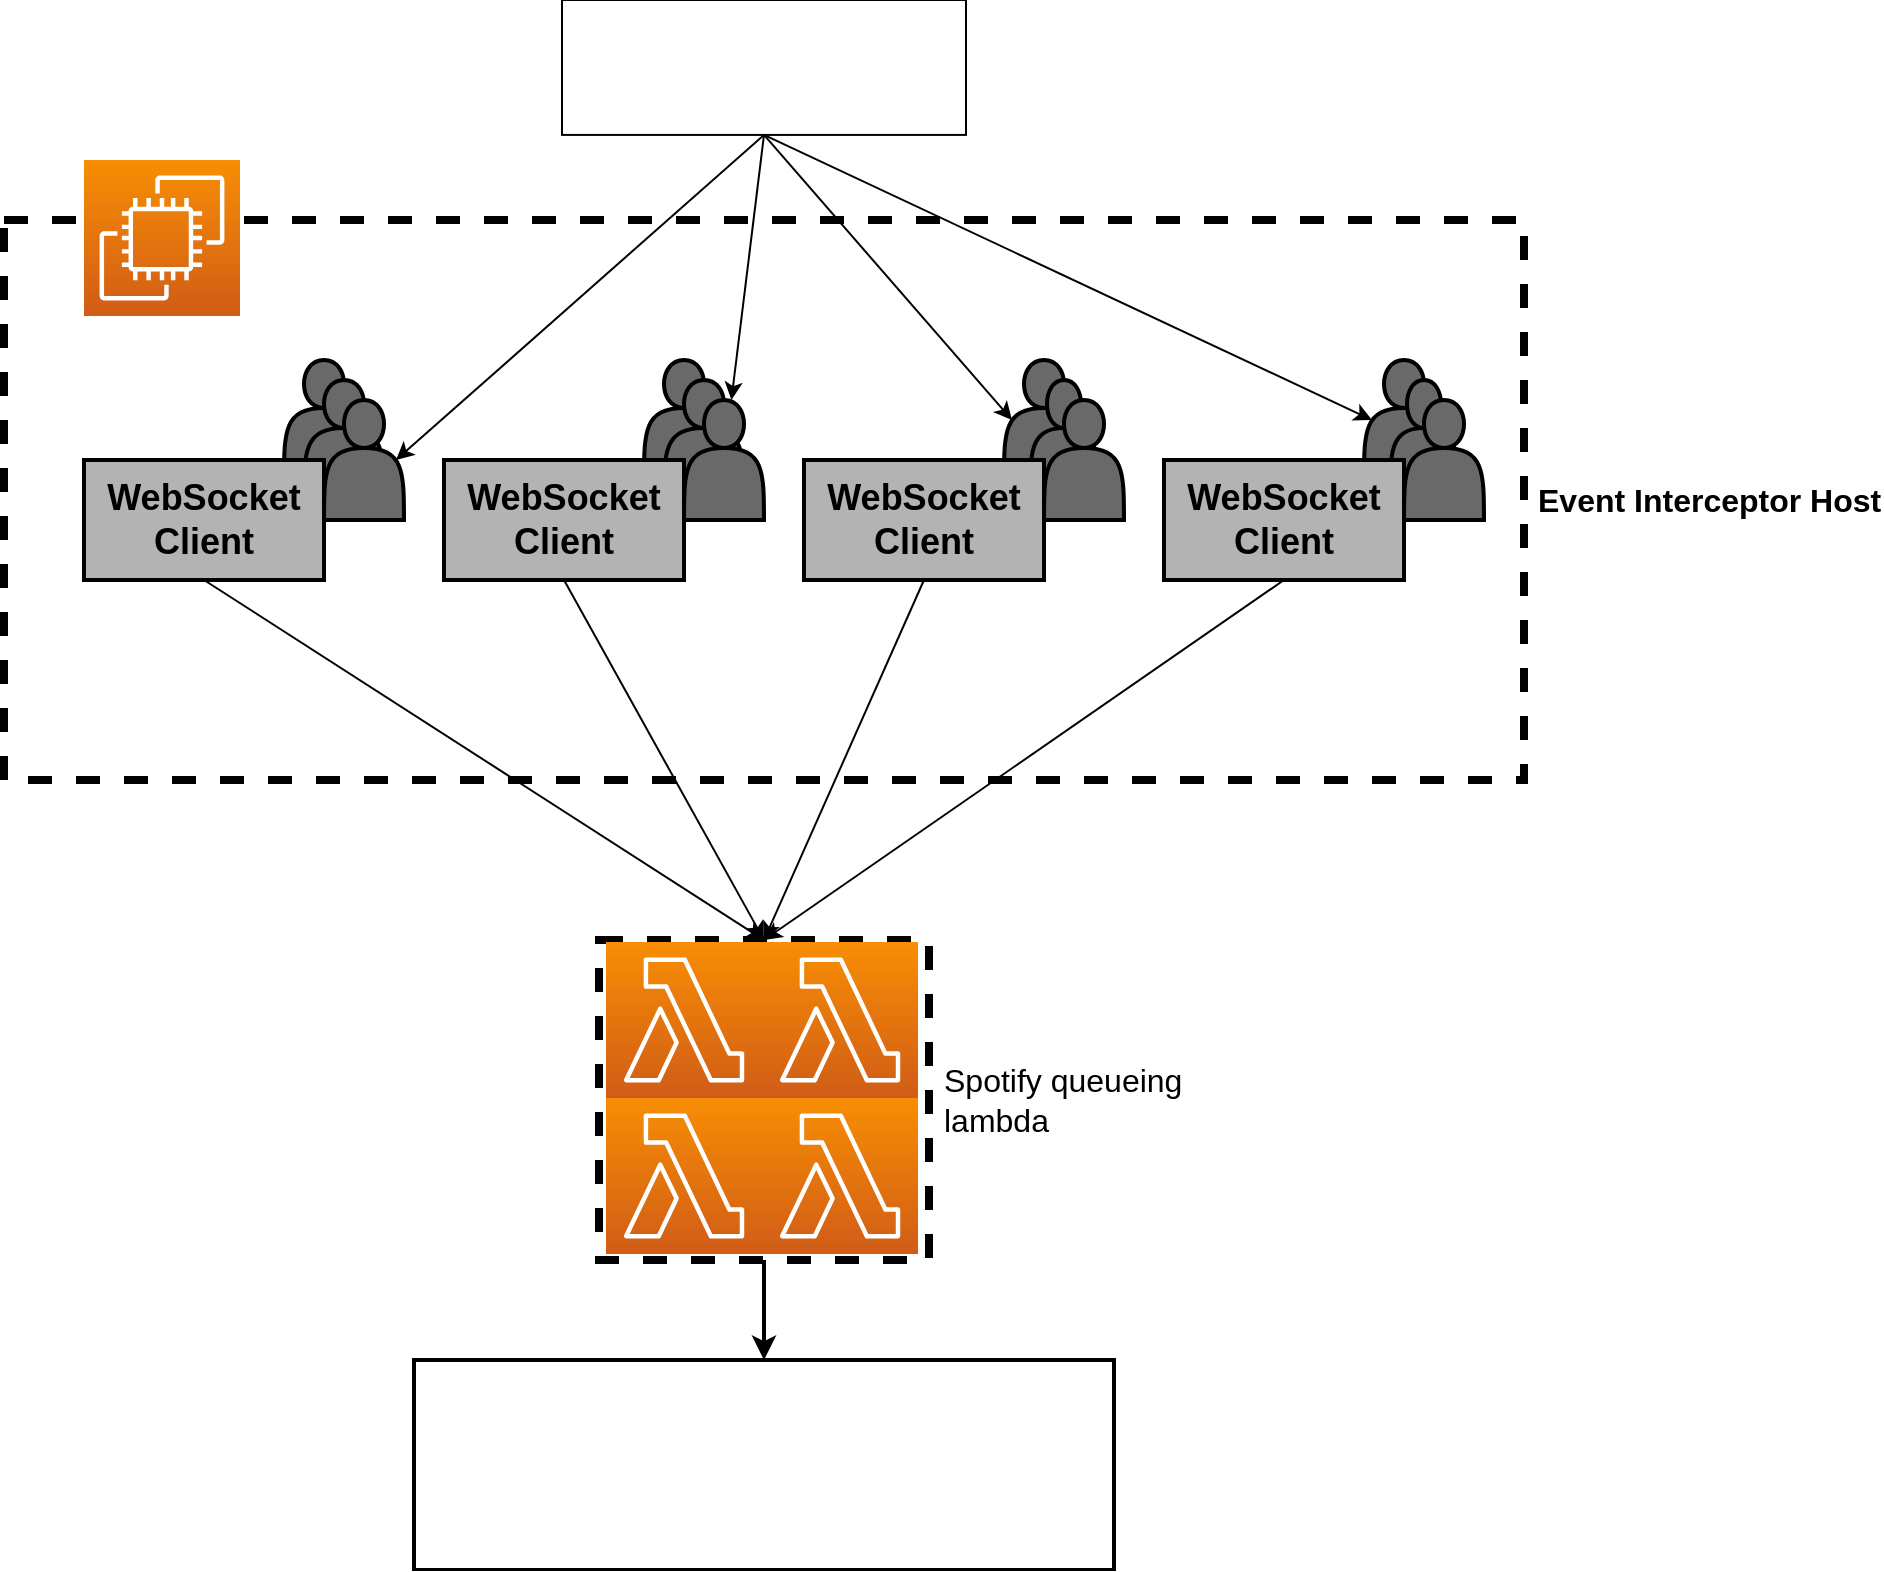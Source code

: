 <mxfile version="14.5.1" type="github">
  <diagram id="3U_gRLvNuEe3_G76iVks" name="Page-1">
    <mxGraphModel dx="782" dy="1117" grid="1" gridSize="10" guides="1" tooltips="1" connect="1" arrows="1" fold="1" page="1" pageScale="1" pageWidth="1100" pageHeight="850" background="#ffffff" math="0" shadow="0">
      <root>
        <mxCell id="0" />
        <mxCell id="1" parent="0" />
        <mxCell id="JqO1CU3Tzo65FZROnML9-2" value="Event Interceptor Host" style="rounded=0;whiteSpace=wrap;html=1;dashed=1;strokeWidth=4;fillColor=none;labelPosition=right;verticalLabelPosition=middle;align=left;verticalAlign=middle;fontSize=16;strokeColor=#000000;fontColor=#000000;fontStyle=1;spacingLeft=5;" parent="1" vertex="1">
          <mxGeometry x="120" y="280" width="760" height="280" as="geometry" />
        </mxCell>
        <mxCell id="JqO1CU3Tzo65FZROnML9-1" value="" style="points=[[0,0,0],[0.25,0,0],[0.5,0,0],[0.75,0,0],[1,0,0],[0,1,0],[0.25,1,0],[0.5,1,0],[0.75,1,0],[1,1,0],[0,0.25,0],[0,0.5,0],[0,0.75,0],[1,0.25,0],[1,0.5,0],[1,0.75,0]];outlineConnect=0;fontColor=#232F3E;gradientColor=#F78E04;gradientDirection=north;fillColor=#D05C17;strokeColor=#ffffff;dashed=0;verticalLabelPosition=bottom;verticalAlign=top;align=center;html=1;fontSize=12;fontStyle=0;aspect=fixed;shape=mxgraph.aws4.resourceIcon;resIcon=mxgraph.aws4.ec2;" parent="1" vertex="1">
          <mxGeometry x="160" y="250" width="78" height="78" as="geometry" />
        </mxCell>
        <mxCell id="JqO1CU3Tzo65FZROnML9-28" style="rounded=0;orthogonalLoop=1;jettySize=auto;html=1;exitX=0.5;exitY=1;exitDx=0;exitDy=0;fontSize=16;entryX=0.9;entryY=0.5;entryDx=0;entryDy=0;entryPerimeter=0;strokeColor=#000000;" parent="1" source="JqO1CU3Tzo65FZROnML9-3" target="JqO1CU3Tzo65FZROnML9-13" edge="1">
          <mxGeometry relative="1" as="geometry" />
        </mxCell>
        <mxCell id="JqO1CU3Tzo65FZROnML9-29" style="edgeStyle=none;rounded=0;orthogonalLoop=1;jettySize=auto;html=1;exitX=0.5;exitY=1;exitDx=0;exitDy=0;fontSize=16;strokeColor=#000000;" parent="1" source="JqO1CU3Tzo65FZROnML9-3" target="JqO1CU3Tzo65FZROnML9-17" edge="1">
          <mxGeometry relative="1" as="geometry" />
        </mxCell>
        <mxCell id="JqO1CU3Tzo65FZROnML9-31" style="edgeStyle=none;rounded=0;orthogonalLoop=1;jettySize=auto;html=1;exitX=0.5;exitY=1;exitDx=0;exitDy=0;entryX=0.1;entryY=0.5;entryDx=0;entryDy=0;entryPerimeter=0;fontSize=16;strokeColor=#000000;" parent="1" source="JqO1CU3Tzo65FZROnML9-3" target="JqO1CU3Tzo65FZROnML9-19" edge="1">
          <mxGeometry relative="1" as="geometry" />
        </mxCell>
        <mxCell id="JqO1CU3Tzo65FZROnML9-32" style="edgeStyle=none;rounded=0;orthogonalLoop=1;jettySize=auto;html=1;exitX=0.5;exitY=1;exitDx=0;exitDy=0;entryX=0.1;entryY=0.5;entryDx=0;entryDy=0;entryPerimeter=0;fontSize=16;strokeColor=#000000;" parent="1" source="JqO1CU3Tzo65FZROnML9-3" target="JqO1CU3Tzo65FZROnML9-25" edge="1">
          <mxGeometry relative="1" as="geometry" />
        </mxCell>
        <mxCell id="JqO1CU3Tzo65FZROnML9-3" value="" style="shape=image;verticalLabelPosition=bottom;labelBackgroundColor=#ffffff;verticalAlign=top;aspect=fixed;imageAspect=0;image=https://upload.wikimedia.org/wikipedia/commons/thumb/c/ce/Twitch_logo_2019.svg/512px-Twitch_logo_2019.svg.png;imageBorder=#000000;" parent="1" vertex="1">
          <mxGeometry x="399" y="170" width="202" height="67.46" as="geometry" />
        </mxCell>
        <mxCell id="JqO1CU3Tzo65FZROnML9-33" style="edgeStyle=none;rounded=0;orthogonalLoop=1;jettySize=auto;html=1;exitX=0.5;exitY=1;exitDx=0;exitDy=0;entryX=0.5;entryY=0;entryDx=0;entryDy=0;fontSize=16;strokeColor=#000000;" parent="1" source="JqO1CU3Tzo65FZROnML9-4" target="JqO1CU3Tzo65FZROnML9-6" edge="1">
          <mxGeometry relative="1" as="geometry" />
        </mxCell>
        <mxCell id="JqO1CU3Tzo65FZROnML9-4" value="&lt;font style=&quot;font-size: 16px&quot;&gt;WebSocket Client&lt;/font&gt;" style="rounded=0;whiteSpace=wrap;html=1;strokeWidth=2;fontSize=16;fillColor=none;strokeColor=#000000;" parent="1" vertex="1">
          <mxGeometry x="160" y="400" width="120" height="60" as="geometry" />
        </mxCell>
        <mxCell id="K5Y7Yjs7ZK-B3MCyDYn0-2" style="edgeStyle=none;rounded=0;jumpStyle=none;orthogonalLoop=1;jettySize=auto;html=1;exitX=0.5;exitY=1;exitDx=0;exitDy=0;entryX=0.5;entryY=0;entryDx=0;entryDy=0;labelBackgroundColor=none;strokeColor=#000000;strokeWidth=2;fontSize=16;fontColor=#000000;" edge="1" parent="1" source="JqO1CU3Tzo65FZROnML9-6" target="K5Y7Yjs7ZK-B3MCyDYn0-1">
          <mxGeometry relative="1" as="geometry" />
        </mxCell>
        <mxCell id="JqO1CU3Tzo65FZROnML9-6" value="Spotify queueing lambda" style="rounded=0;whiteSpace=wrap;html=1;dashed=1;strokeWidth=4;fontSize=16;fillColor=none;labelPosition=right;verticalLabelPosition=middle;align=left;verticalAlign=middle;spacingRight=0;spacingLeft=5;strokeColor=#000000;fontColor=#000000;" parent="1" vertex="1">
          <mxGeometry x="417.5" y="640" width="165" height="160" as="geometry" />
        </mxCell>
        <mxCell id="JqO1CU3Tzo65FZROnML9-7" value="" style="points=[[0,0,0],[0.25,0,0],[0.5,0,0],[0.75,0,0],[1,0,0],[0,1,0],[0.25,1,0],[0.5,1,0],[0.75,1,0],[1,1,0],[0,0.25,0],[0,0.5,0],[0,0.75,0],[1,0.25,0],[1,0.5,0],[1,0.75,0]];outlineConnect=0;fontColor=#232F3E;gradientColor=#F78E04;gradientDirection=north;fillColor=#D05C17;strokeColor=#ffffff;dashed=0;verticalLabelPosition=bottom;verticalAlign=top;align=center;html=1;fontSize=12;fontStyle=0;aspect=fixed;shape=mxgraph.aws4.resourceIcon;resIcon=mxgraph.aws4.lambda;" parent="1" vertex="1">
          <mxGeometry x="421" y="641" width="78" height="78" as="geometry" />
        </mxCell>
        <mxCell id="JqO1CU3Tzo65FZROnML9-8" value="" style="points=[[0,0,0],[0.25,0,0],[0.5,0,0],[0.75,0,0],[1,0,0],[0,1,0],[0.25,1,0],[0.5,1,0],[0.75,1,0],[1,1,0],[0,0.25,0],[0,0.5,0],[0,0.75,0],[1,0.25,0],[1,0.5,0],[1,0.75,0]];outlineConnect=0;fontColor=#232F3E;gradientColor=#F78E04;gradientDirection=north;fillColor=#D05C17;strokeColor=#ffffff;dashed=0;verticalLabelPosition=bottom;verticalAlign=top;align=center;html=1;fontSize=12;fontStyle=0;aspect=fixed;shape=mxgraph.aws4.resourceIcon;resIcon=mxgraph.aws4.lambda;" parent="1" vertex="1">
          <mxGeometry x="499" y="719" width="78" height="78" as="geometry" />
        </mxCell>
        <mxCell id="JqO1CU3Tzo65FZROnML9-9" value="" style="points=[[0,0,0],[0.25,0,0],[0.5,0,0],[0.75,0,0],[1,0,0],[0,1,0],[0.25,1,0],[0.5,1,0],[0.75,1,0],[1,1,0],[0,0.25,0],[0,0.5,0],[0,0.75,0],[1,0.25,0],[1,0.5,0],[1,0.75,0]];outlineConnect=0;fontColor=#232F3E;gradientColor=#F78E04;gradientDirection=north;fillColor=#D05C17;strokeColor=#ffffff;dashed=0;verticalLabelPosition=bottom;verticalAlign=top;align=center;html=1;fontSize=12;fontStyle=0;aspect=fixed;shape=mxgraph.aws4.resourceIcon;resIcon=mxgraph.aws4.lambda;" parent="1" vertex="1">
          <mxGeometry x="421" y="719" width="78" height="78" as="geometry" />
        </mxCell>
        <mxCell id="JqO1CU3Tzo65FZROnML9-10" value="" style="points=[[0,0,0],[0.25,0,0],[0.5,0,0],[0.75,0,0],[1,0,0],[0,1,0],[0.25,1,0],[0.5,1,0],[0.75,1,0],[1,1,0],[0,0.25,0],[0,0.5,0],[0,0.75,0],[1,0.25,0],[1,0.5,0],[1,0.75,0]];outlineConnect=0;fontColor=#232F3E;gradientColor=#F78E04;gradientDirection=north;fillColor=#D05C17;strokeColor=#ffffff;dashed=0;verticalLabelPosition=bottom;verticalAlign=top;align=center;html=1;fontSize=12;fontStyle=0;aspect=fixed;shape=mxgraph.aws4.resourceIcon;resIcon=mxgraph.aws4.lambda;" parent="1" vertex="1">
          <mxGeometry x="499" y="641" width="78" height="78" as="geometry" />
        </mxCell>
        <mxCell id="JqO1CU3Tzo65FZROnML9-5" value="" style="shape=actor;whiteSpace=wrap;html=1;strokeWidth=2;fontSize=16;fillColor=#696969;strokeColor=#000000;" parent="1" vertex="1">
          <mxGeometry x="260" y="350" width="40" height="60" as="geometry" />
        </mxCell>
        <mxCell id="JqO1CU3Tzo65FZROnML9-12" value="" style="shape=actor;whiteSpace=wrap;html=1;strokeWidth=2;fontSize=16;fillColor=#696969;strokeColor=#000000;" parent="1" vertex="1">
          <mxGeometry x="270" y="360" width="40" height="60" as="geometry" />
        </mxCell>
        <mxCell id="JqO1CU3Tzo65FZROnML9-13" value="" style="shape=actor;whiteSpace=wrap;html=1;strokeWidth=2;fontSize=16;fillColor=#696969;strokeColor=#000000;" parent="1" vertex="1">
          <mxGeometry x="280" y="370" width="40" height="60" as="geometry" />
        </mxCell>
        <mxCell id="JqO1CU3Tzo65FZROnML9-34" style="edgeStyle=none;rounded=0;orthogonalLoop=1;jettySize=auto;html=1;exitX=0.5;exitY=1;exitDx=0;exitDy=0;fontSize=16;strokeColor=#000000;" parent="1" source="JqO1CU3Tzo65FZROnML9-14" edge="1">
          <mxGeometry relative="1" as="geometry">
            <mxPoint x="500" y="640" as="targetPoint" />
          </mxGeometry>
        </mxCell>
        <mxCell id="JqO1CU3Tzo65FZROnML9-14" value="&lt;font style=&quot;font-size: 16px&quot;&gt;WebSocket Client&lt;/font&gt;" style="rounded=0;whiteSpace=wrap;html=1;strokeWidth=2;fontSize=16;fillColor=none;strokeColor=#000000;" parent="1" vertex="1">
          <mxGeometry x="340" y="400" width="120" height="60" as="geometry" />
        </mxCell>
        <mxCell id="JqO1CU3Tzo65FZROnML9-15" value="" style="shape=actor;whiteSpace=wrap;html=1;strokeWidth=2;fontSize=16;fillColor=#696969;strokeColor=#000000;" parent="1" vertex="1">
          <mxGeometry x="440" y="350" width="40" height="60" as="geometry" />
        </mxCell>
        <mxCell id="JqO1CU3Tzo65FZROnML9-16" value="" style="shape=actor;whiteSpace=wrap;html=1;strokeWidth=2;fontSize=16;fillColor=#696969;strokeColor=#000000;" parent="1" vertex="1">
          <mxGeometry x="450" y="360" width="40" height="60" as="geometry" />
        </mxCell>
        <mxCell id="JqO1CU3Tzo65FZROnML9-17" value="" style="shape=actor;whiteSpace=wrap;html=1;strokeWidth=2;fontSize=16;fillColor=#696969;strokeColor=#000000;" parent="1" vertex="1">
          <mxGeometry x="460" y="370" width="40" height="60" as="geometry" />
        </mxCell>
        <mxCell id="JqO1CU3Tzo65FZROnML9-35" style="edgeStyle=none;rounded=0;orthogonalLoop=1;jettySize=auto;html=1;exitX=0.5;exitY=1;exitDx=0;exitDy=0;fontSize=16;strokeColor=#000000;" parent="1" source="JqO1CU3Tzo65FZROnML9-18" edge="1">
          <mxGeometry relative="1" as="geometry">
            <mxPoint x="500" y="640" as="targetPoint" />
          </mxGeometry>
        </mxCell>
        <mxCell id="JqO1CU3Tzo65FZROnML9-18" value="&lt;font style=&quot;font-size: 16px&quot;&gt;WebSocket Client&lt;/font&gt;" style="rounded=0;whiteSpace=wrap;html=1;strokeWidth=2;fontSize=16;fillColor=none;strokeColor=#000000;" parent="1" vertex="1">
          <mxGeometry x="520" y="400" width="120" height="60" as="geometry" />
        </mxCell>
        <mxCell id="JqO1CU3Tzo65FZROnML9-19" value="" style="shape=actor;whiteSpace=wrap;html=1;strokeWidth=2;fontSize=16;fillColor=#696969;strokeColor=#000000;" parent="1" vertex="1">
          <mxGeometry x="620" y="350" width="40" height="60" as="geometry" />
        </mxCell>
        <mxCell id="JqO1CU3Tzo65FZROnML9-20" value="" style="shape=actor;whiteSpace=wrap;html=1;strokeWidth=2;fontSize=16;fillColor=#696969;strokeColor=#000000;" parent="1" vertex="1">
          <mxGeometry x="633" y="360" width="34" height="60" as="geometry" />
        </mxCell>
        <mxCell id="JqO1CU3Tzo65FZROnML9-21" value="" style="shape=actor;whiteSpace=wrap;html=1;strokeWidth=2;fontSize=16;fillColor=#696969;strokeColor=#000000;" parent="1" vertex="1">
          <mxGeometry x="640" y="370" width="40" height="60" as="geometry" />
        </mxCell>
        <mxCell id="JqO1CU3Tzo65FZROnML9-36" style="edgeStyle=none;rounded=0;orthogonalLoop=1;jettySize=auto;html=1;exitX=0.5;exitY=1;exitDx=0;exitDy=0;entryX=0.5;entryY=0;entryDx=0;entryDy=0;fontSize=16;strokeColor=#000000;" parent="1" source="JqO1CU3Tzo65FZROnML9-24" target="JqO1CU3Tzo65FZROnML9-6" edge="1">
          <mxGeometry relative="1" as="geometry" />
        </mxCell>
        <mxCell id="JqO1CU3Tzo65FZROnML9-24" value="&lt;font style=&quot;font-size: 16px&quot;&gt;WebSocket Client&lt;/font&gt;" style="rounded=0;whiteSpace=wrap;html=1;strokeWidth=2;fontSize=16;fillColor=none;strokeColor=#000000;" parent="1" vertex="1">
          <mxGeometry x="700" y="400" width="120" height="60" as="geometry" />
        </mxCell>
        <mxCell id="JqO1CU3Tzo65FZROnML9-25" value="" style="shape=actor;whiteSpace=wrap;html=1;strokeWidth=2;fontSize=16;fillColor=#696969;strokeColor=#000000;" parent="1" vertex="1">
          <mxGeometry x="800" y="350" width="40" height="60" as="geometry" />
        </mxCell>
        <mxCell id="JqO1CU3Tzo65FZROnML9-26" value="" style="shape=actor;whiteSpace=wrap;html=1;strokeWidth=2;fontSize=16;fillColor=#696969;strokeColor=#000000;" parent="1" vertex="1">
          <mxGeometry x="813" y="360" width="34" height="60" as="geometry" />
        </mxCell>
        <mxCell id="JqO1CU3Tzo65FZROnML9-27" value="" style="shape=actor;whiteSpace=wrap;html=1;strokeWidth=2;fontSize=16;fillColor=#696969;strokeColor=#000000;" parent="1" vertex="1">
          <mxGeometry x="820" y="370" width="40" height="60" as="geometry" />
        </mxCell>
        <mxCell id="JqO1CU3Tzo65FZROnML9-37" value="&lt;font style=&quot;font-size: 18px;&quot;&gt;WebSocket Client&lt;/font&gt;" style="rounded=0;whiteSpace=wrap;html=1;strokeWidth=2;fontSize=18;strokeColor=#000000;fontColor=#000000;fillColor=#B3B3B3;fontStyle=1" parent="1" vertex="1">
          <mxGeometry x="520" y="400" width="120" height="60" as="geometry" />
        </mxCell>
        <mxCell id="JqO1CU3Tzo65FZROnML9-38" value="&lt;font style=&quot;font-size: 18px;&quot;&gt;WebSocket Client&lt;/font&gt;" style="rounded=0;whiteSpace=wrap;html=1;strokeWidth=2;fontSize=18;strokeColor=#000000;fontColor=#000000;fillColor=#B3B3B3;fontStyle=1" parent="1" vertex="1">
          <mxGeometry x="700" y="400" width="120" height="60" as="geometry" />
        </mxCell>
        <mxCell id="JqO1CU3Tzo65FZROnML9-39" value="&lt;font style=&quot;font-size: 18px;&quot;&gt;WebSocket Client&lt;/font&gt;" style="rounded=0;whiteSpace=wrap;html=1;strokeWidth=2;fontSize=18;strokeColor=#000000;fontColor=#000000;fillColor=#B3B3B3;fontStyle=1" parent="1" vertex="1">
          <mxGeometry x="340" y="400" width="120" height="60" as="geometry" />
        </mxCell>
        <mxCell id="JqO1CU3Tzo65FZROnML9-40" value="&lt;font style=&quot;font-size: 18px;&quot;&gt;WebSocket Client&lt;/font&gt;" style="rounded=0;whiteSpace=wrap;html=1;strokeWidth=2;fontSize=18;strokeColor=#000000;fontColor=#000000;fillColor=#B3B3B3;fontStyle=1" parent="1" vertex="1">
          <mxGeometry x="160" y="400" width="120" height="60" as="geometry" />
        </mxCell>
        <mxCell id="K5Y7Yjs7ZK-B3MCyDYn0-1" value="" style="shape=image;verticalLabelPosition=bottom;labelBackgroundColor=#ffffff;verticalAlign=top;aspect=fixed;imageAspect=0;image=https://upload.wikimedia.org/wikipedia/commons/thumb/2/26/Spotify_logo_with_text.svg/559px-Spotify_logo_with_text.svg.png;labelBorderColor=none;imageBorder=#000000;perimeterSpacing=0;strokeWidth=2;" vertex="1" parent="1">
          <mxGeometry x="325" y="850" width="350" height="105" as="geometry" />
        </mxCell>
      </root>
    </mxGraphModel>
  </diagram>
</mxfile>
